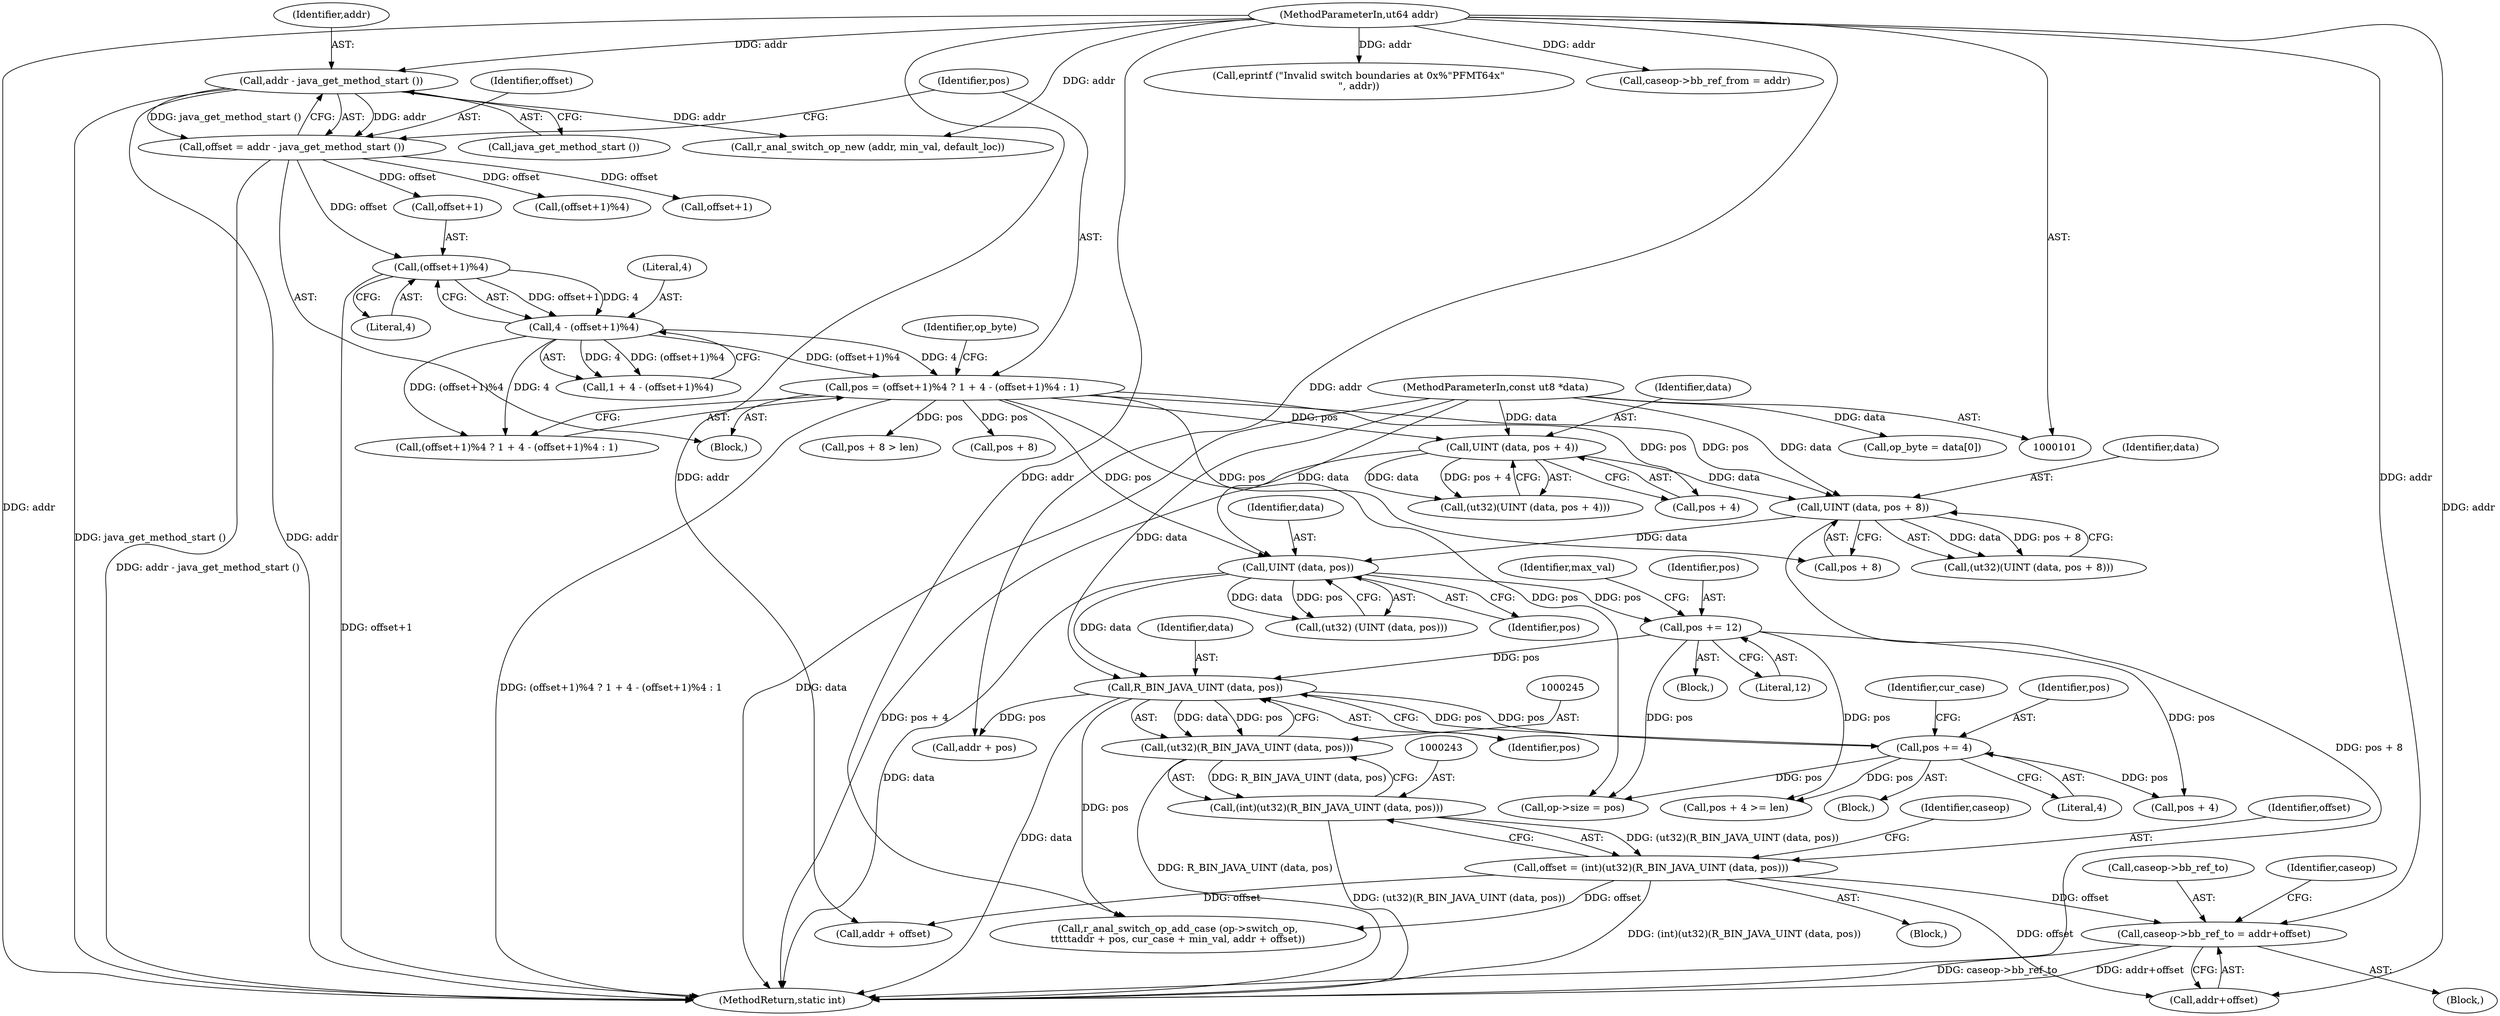 digraph "0_radare2_224e6bc13fa353dd3b7f7a2334588f1c4229e58d@pointer" {
"1000267" [label="(Call,caseop->bb_ref_to = addr+offset)"];
"1000104" [label="(MethodParameterIn,ut64 addr)"];
"1000240" [label="(Call,offset = (int)(ut32)(R_BIN_JAVA_UINT (data, pos)))"];
"1000242" [label="(Call,(int)(ut32)(R_BIN_JAVA_UINT (data, pos)))"];
"1000244" [label="(Call,(ut32)(R_BIN_JAVA_UINT (data, pos)))"];
"1000246" [label="(Call,R_BIN_JAVA_UINT (data, pos))"];
"1000180" [label="(Call,UINT (data, pos))"];
"1000170" [label="(Call,UINT (data, pos + 8))"];
"1000160" [label="(Call,UINT (data, pos + 4))"];
"1000105" [label="(MethodParameterIn,const ut8 *data)"];
"1000121" [label="(Call,pos = (offset+1)%4 ? 1 + 4 - (offset+1)%4 : 1)"];
"1000131" [label="(Call,4 - (offset+1)%4)"];
"1000133" [label="(Call,(offset+1)%4)"];
"1000115" [label="(Call,offset = addr - java_get_method_start ())"];
"1000117" [label="(Call,addr - java_get_method_start ())"];
"1000199" [label="(Call,pos += 12)"];
"1000225" [label="(Call,pos += 4)"];
"1000137" [label="(Literal,4)"];
"1000109" [label="(Call,op_byte = data[0])"];
"1000124" [label="(Call,(offset+1)%4)"];
"1000261" [label="(Call,addr + offset)"];
"1000227" [label="(Literal,4)"];
"1000250" [label="(Identifier,caseop)"];
"1000171" [label="(Identifier,data)"];
"1000141" [label="(Identifier,op_byte)"];
"1000121" [label="(Call,pos = (offset+1)%4 ? 1 + 4 - (offset+1)%4 : 1)"];
"1000201" [label="(Literal,12)"];
"1000160" [label="(Call,UINT (data, pos + 4))"];
"1000162" [label="(Call,pos + 4)"];
"1000146" [label="(Call,pos + 8)"];
"1000268" [label="(Call,caseop->bb_ref_to)"];
"1000129" [label="(Call,1 + 4 - (offset+1)%4)"];
"1000122" [label="(Identifier,pos)"];
"1000224" [label="(Block,)"];
"1000233" [label="(Call,pos + 4)"];
"1000180" [label="(Call,UINT (data, pos))"];
"1000241" [label="(Identifier,offset)"];
"1000276" [label="(Identifier,caseop)"];
"1000232" [label="(Call,pos + 4 >= len)"];
"1000118" [label="(Identifier,addr)"];
"1000229" [label="(Identifier,cur_case)"];
"1000178" [label="(Call,(ut32) (UINT (data, pos)))"];
"1000119" [label="(Call,java_get_method_start ())"];
"1000266" [label="(Block,)"];
"1000105" [label="(MethodParameterIn,const ut8 *data)"];
"1000182" [label="(Identifier,pos)"];
"1000125" [label="(Call,offset+1)"];
"1000242" [label="(Call,(int)(ut32)(R_BIN_JAVA_UINT (data, pos)))"];
"1000170" [label="(Call,UINT (data, pos + 8))"];
"1000255" [label="(Call,addr + pos)"];
"1000161" [label="(Identifier,data)"];
"1000107" [label="(Block,)"];
"1000284" [label="(Call,op->size = pos)"];
"1000143" [label="(Block,)"];
"1000115" [label="(Call,offset = addr - java_get_method_start ())"];
"1000131" [label="(Call,4 - (offset+1)%4)"];
"1000191" [label="(Call,r_anal_switch_op_new (addr, min_val, default_loc))"];
"1000168" [label="(Call,(ut32)(UINT (data, pos + 8)))"];
"1000132" [label="(Literal,4)"];
"1000293" [label="(MethodReturn,static int)"];
"1000104" [label="(MethodParameterIn,ut64 addr)"];
"1000247" [label="(Identifier,data)"];
"1000200" [label="(Identifier,pos)"];
"1000267" [label="(Call,caseop->bb_ref_to = addr+offset)"];
"1000123" [label="(Call,(offset+1)%4 ? 1 + 4 - (offset+1)%4 : 1)"];
"1000133" [label="(Call,(offset+1)%4)"];
"1000158" [label="(Call,(ut32)(UINT (data, pos + 4)))"];
"1000116" [label="(Identifier,offset)"];
"1000199" [label="(Call,pos += 12)"];
"1000271" [label="(Call,addr+offset)"];
"1000134" [label="(Call,offset+1)"];
"1000226" [label="(Identifier,pos)"];
"1000225" [label="(Call,pos += 4)"];
"1000246" [label="(Call,R_BIN_JAVA_UINT (data, pos))"];
"1000240" [label="(Call,offset = (int)(ut32)(R_BIN_JAVA_UINT (data, pos)))"];
"1000230" [label="(Block,)"];
"1000172" [label="(Call,pos + 8)"];
"1000145" [label="(Call,pos + 8 > len)"];
"1000244" [label="(Call,(ut32)(R_BIN_JAVA_UINT (data, pos)))"];
"1000205" [label="(Identifier,max_val)"];
"1000117" [label="(Call,addr - java_get_method_start ())"];
"1000251" [label="(Call,r_anal_switch_op_add_case (op->switch_op,\n\t\t\t\t\taddr + pos, cur_case + min_val, addr + offset))"];
"1000281" [label="(Call,eprintf (\"Invalid switch boundaries at 0x%\"PFMT64x\"\n\", addr))"];
"1000181" [label="(Identifier,data)"];
"1000274" [label="(Call,caseop->bb_ref_from = addr)"];
"1000248" [label="(Identifier,pos)"];
"1000267" -> "1000266"  [label="AST: "];
"1000267" -> "1000271"  [label="CFG: "];
"1000268" -> "1000267"  [label="AST: "];
"1000271" -> "1000267"  [label="AST: "];
"1000276" -> "1000267"  [label="CFG: "];
"1000267" -> "1000293"  [label="DDG: caseop->bb_ref_to"];
"1000267" -> "1000293"  [label="DDG: addr+offset"];
"1000104" -> "1000267"  [label="DDG: addr"];
"1000240" -> "1000267"  [label="DDG: offset"];
"1000104" -> "1000101"  [label="AST: "];
"1000104" -> "1000293"  [label="DDG: addr"];
"1000104" -> "1000117"  [label="DDG: addr"];
"1000104" -> "1000191"  [label="DDG: addr"];
"1000104" -> "1000251"  [label="DDG: addr"];
"1000104" -> "1000255"  [label="DDG: addr"];
"1000104" -> "1000261"  [label="DDG: addr"];
"1000104" -> "1000271"  [label="DDG: addr"];
"1000104" -> "1000274"  [label="DDG: addr"];
"1000104" -> "1000281"  [label="DDG: addr"];
"1000240" -> "1000230"  [label="AST: "];
"1000240" -> "1000242"  [label="CFG: "];
"1000241" -> "1000240"  [label="AST: "];
"1000242" -> "1000240"  [label="AST: "];
"1000250" -> "1000240"  [label="CFG: "];
"1000240" -> "1000293"  [label="DDG: (int)(ut32)(R_BIN_JAVA_UINT (data, pos))"];
"1000242" -> "1000240"  [label="DDG: (ut32)(R_BIN_JAVA_UINT (data, pos))"];
"1000240" -> "1000251"  [label="DDG: offset"];
"1000240" -> "1000261"  [label="DDG: offset"];
"1000240" -> "1000271"  [label="DDG: offset"];
"1000242" -> "1000244"  [label="CFG: "];
"1000243" -> "1000242"  [label="AST: "];
"1000244" -> "1000242"  [label="AST: "];
"1000242" -> "1000293"  [label="DDG: (ut32)(R_BIN_JAVA_UINT (data, pos))"];
"1000244" -> "1000242"  [label="DDG: R_BIN_JAVA_UINT (data, pos)"];
"1000244" -> "1000246"  [label="CFG: "];
"1000245" -> "1000244"  [label="AST: "];
"1000246" -> "1000244"  [label="AST: "];
"1000244" -> "1000293"  [label="DDG: R_BIN_JAVA_UINT (data, pos)"];
"1000246" -> "1000244"  [label="DDG: data"];
"1000246" -> "1000244"  [label="DDG: pos"];
"1000246" -> "1000248"  [label="CFG: "];
"1000247" -> "1000246"  [label="AST: "];
"1000248" -> "1000246"  [label="AST: "];
"1000246" -> "1000293"  [label="DDG: data"];
"1000246" -> "1000225"  [label="DDG: pos"];
"1000180" -> "1000246"  [label="DDG: data"];
"1000105" -> "1000246"  [label="DDG: data"];
"1000199" -> "1000246"  [label="DDG: pos"];
"1000225" -> "1000246"  [label="DDG: pos"];
"1000246" -> "1000251"  [label="DDG: pos"];
"1000246" -> "1000255"  [label="DDG: pos"];
"1000180" -> "1000178"  [label="AST: "];
"1000180" -> "1000182"  [label="CFG: "];
"1000181" -> "1000180"  [label="AST: "];
"1000182" -> "1000180"  [label="AST: "];
"1000178" -> "1000180"  [label="CFG: "];
"1000180" -> "1000293"  [label="DDG: data"];
"1000180" -> "1000178"  [label="DDG: data"];
"1000180" -> "1000178"  [label="DDG: pos"];
"1000170" -> "1000180"  [label="DDG: data"];
"1000105" -> "1000180"  [label="DDG: data"];
"1000121" -> "1000180"  [label="DDG: pos"];
"1000180" -> "1000199"  [label="DDG: pos"];
"1000170" -> "1000168"  [label="AST: "];
"1000170" -> "1000172"  [label="CFG: "];
"1000171" -> "1000170"  [label="AST: "];
"1000172" -> "1000170"  [label="AST: "];
"1000168" -> "1000170"  [label="CFG: "];
"1000170" -> "1000293"  [label="DDG: pos + 8"];
"1000170" -> "1000168"  [label="DDG: data"];
"1000170" -> "1000168"  [label="DDG: pos + 8"];
"1000160" -> "1000170"  [label="DDG: data"];
"1000105" -> "1000170"  [label="DDG: data"];
"1000121" -> "1000170"  [label="DDG: pos"];
"1000160" -> "1000158"  [label="AST: "];
"1000160" -> "1000162"  [label="CFG: "];
"1000161" -> "1000160"  [label="AST: "];
"1000162" -> "1000160"  [label="AST: "];
"1000158" -> "1000160"  [label="CFG: "];
"1000160" -> "1000293"  [label="DDG: pos + 4"];
"1000160" -> "1000158"  [label="DDG: data"];
"1000160" -> "1000158"  [label="DDG: pos + 4"];
"1000105" -> "1000160"  [label="DDG: data"];
"1000121" -> "1000160"  [label="DDG: pos"];
"1000105" -> "1000101"  [label="AST: "];
"1000105" -> "1000293"  [label="DDG: data"];
"1000105" -> "1000109"  [label="DDG: data"];
"1000121" -> "1000107"  [label="AST: "];
"1000121" -> "1000123"  [label="CFG: "];
"1000122" -> "1000121"  [label="AST: "];
"1000123" -> "1000121"  [label="AST: "];
"1000141" -> "1000121"  [label="CFG: "];
"1000121" -> "1000293"  [label="DDG: (offset+1)%4 ? 1 + 4 - (offset+1)%4 : 1"];
"1000131" -> "1000121"  [label="DDG: 4"];
"1000131" -> "1000121"  [label="DDG: (offset+1)%4"];
"1000121" -> "1000145"  [label="DDG: pos"];
"1000121" -> "1000146"  [label="DDG: pos"];
"1000121" -> "1000162"  [label="DDG: pos"];
"1000121" -> "1000172"  [label="DDG: pos"];
"1000121" -> "1000284"  [label="DDG: pos"];
"1000131" -> "1000129"  [label="AST: "];
"1000131" -> "1000133"  [label="CFG: "];
"1000132" -> "1000131"  [label="AST: "];
"1000133" -> "1000131"  [label="AST: "];
"1000129" -> "1000131"  [label="CFG: "];
"1000131" -> "1000123"  [label="DDG: 4"];
"1000131" -> "1000123"  [label="DDG: (offset+1)%4"];
"1000131" -> "1000129"  [label="DDG: 4"];
"1000131" -> "1000129"  [label="DDG: (offset+1)%4"];
"1000133" -> "1000131"  [label="DDG: offset+1"];
"1000133" -> "1000131"  [label="DDG: 4"];
"1000133" -> "1000137"  [label="CFG: "];
"1000134" -> "1000133"  [label="AST: "];
"1000137" -> "1000133"  [label="AST: "];
"1000133" -> "1000293"  [label="DDG: offset+1"];
"1000115" -> "1000133"  [label="DDG: offset"];
"1000115" -> "1000107"  [label="AST: "];
"1000115" -> "1000117"  [label="CFG: "];
"1000116" -> "1000115"  [label="AST: "];
"1000117" -> "1000115"  [label="AST: "];
"1000122" -> "1000115"  [label="CFG: "];
"1000115" -> "1000293"  [label="DDG: addr - java_get_method_start ()"];
"1000117" -> "1000115"  [label="DDG: addr"];
"1000117" -> "1000115"  [label="DDG: java_get_method_start ()"];
"1000115" -> "1000124"  [label="DDG: offset"];
"1000115" -> "1000125"  [label="DDG: offset"];
"1000115" -> "1000134"  [label="DDG: offset"];
"1000117" -> "1000119"  [label="CFG: "];
"1000118" -> "1000117"  [label="AST: "];
"1000119" -> "1000117"  [label="AST: "];
"1000117" -> "1000293"  [label="DDG: addr"];
"1000117" -> "1000293"  [label="DDG: java_get_method_start ()"];
"1000117" -> "1000191"  [label="DDG: addr"];
"1000199" -> "1000143"  [label="AST: "];
"1000199" -> "1000201"  [label="CFG: "];
"1000200" -> "1000199"  [label="AST: "];
"1000201" -> "1000199"  [label="AST: "];
"1000205" -> "1000199"  [label="CFG: "];
"1000199" -> "1000232"  [label="DDG: pos"];
"1000199" -> "1000233"  [label="DDG: pos"];
"1000199" -> "1000284"  [label="DDG: pos"];
"1000225" -> "1000224"  [label="AST: "];
"1000225" -> "1000227"  [label="CFG: "];
"1000226" -> "1000225"  [label="AST: "];
"1000227" -> "1000225"  [label="AST: "];
"1000229" -> "1000225"  [label="CFG: "];
"1000225" -> "1000232"  [label="DDG: pos"];
"1000225" -> "1000233"  [label="DDG: pos"];
"1000225" -> "1000284"  [label="DDG: pos"];
}
